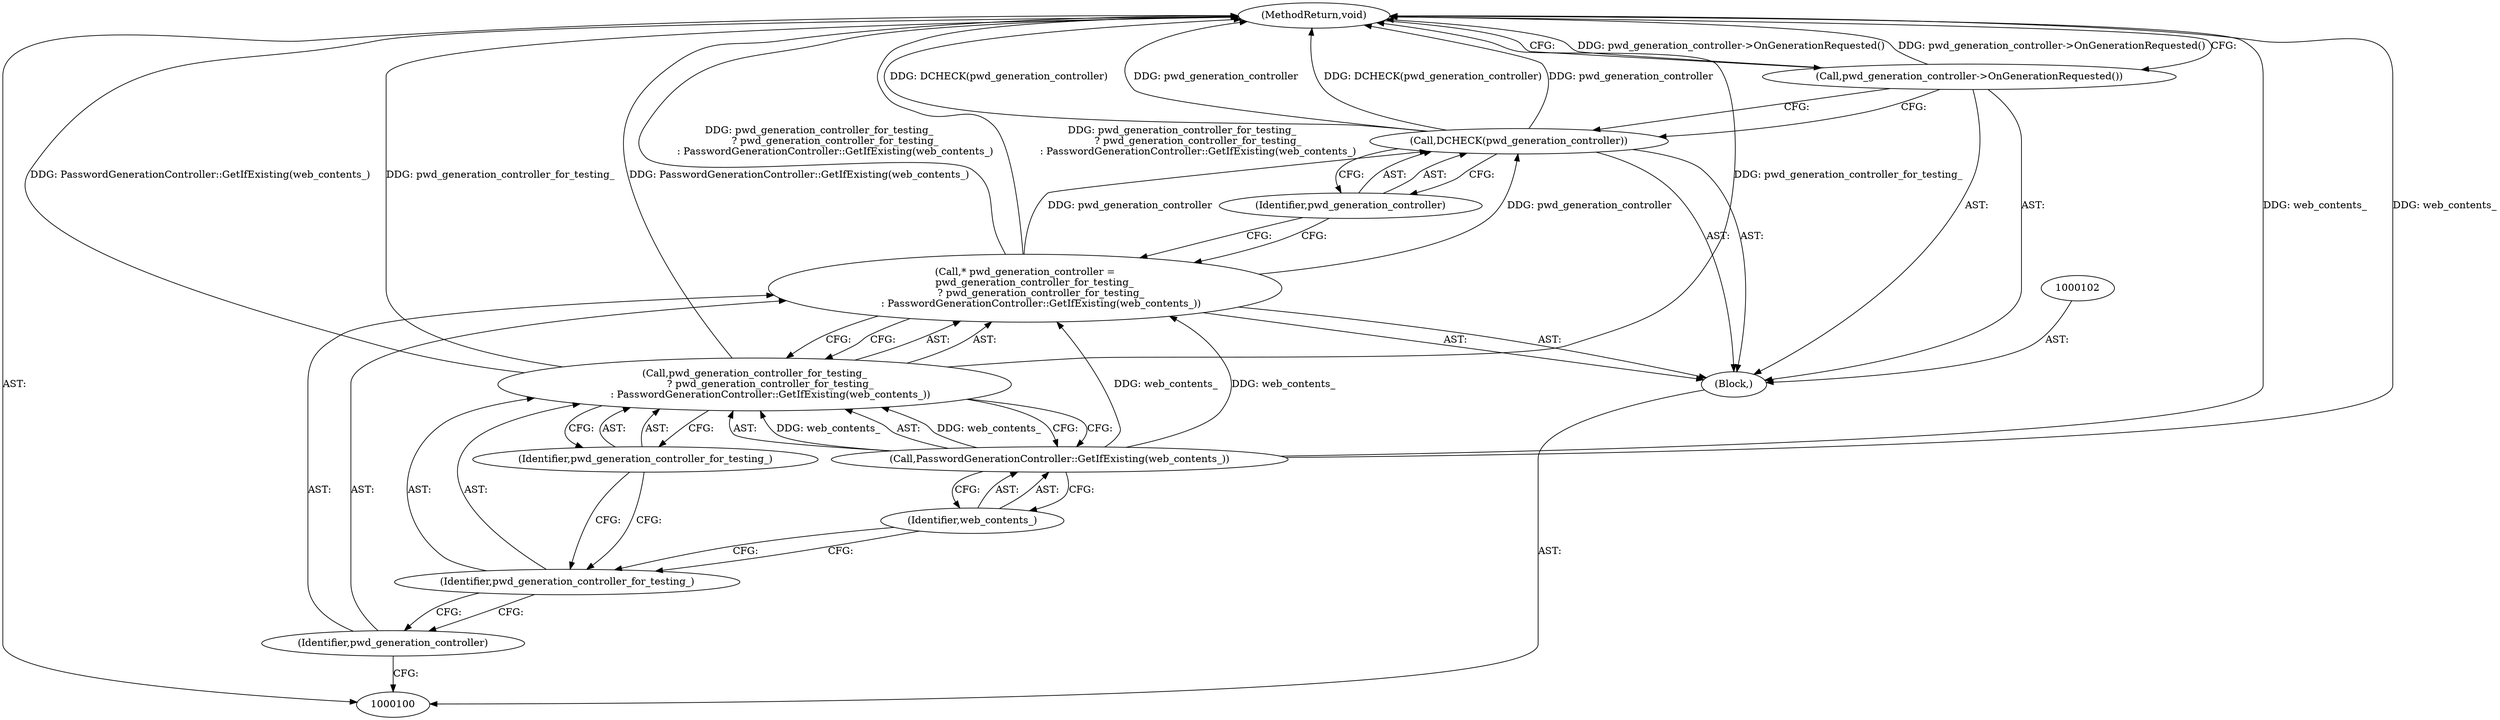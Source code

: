 digraph "0_Chrome_961d0cda4cfc3bcf04aa48ccc32772d63af12d9b_3" {
"1000113" [label="(MethodReturn,void)"];
"1000101" [label="(Block,)"];
"1000103" [label="(Call,* pwd_generation_controller =\n      pwd_generation_controller_for_testing_\n          ? pwd_generation_controller_for_testing_\n          : PasswordGenerationController::GetIfExisting(web_contents_))"];
"1000104" [label="(Identifier,pwd_generation_controller)"];
"1000105" [label="(Call,pwd_generation_controller_for_testing_\n          ? pwd_generation_controller_for_testing_\n          : PasswordGenerationController::GetIfExisting(web_contents_))"];
"1000106" [label="(Identifier,pwd_generation_controller_for_testing_)"];
"1000107" [label="(Identifier,pwd_generation_controller_for_testing_)"];
"1000108" [label="(Call,PasswordGenerationController::GetIfExisting(web_contents_))"];
"1000109" [label="(Identifier,web_contents_)"];
"1000110" [label="(Call,DCHECK(pwd_generation_controller))"];
"1000111" [label="(Identifier,pwd_generation_controller)"];
"1000112" [label="(Call,pwd_generation_controller->OnGenerationRequested())"];
"1000113" -> "1000100"  [label="AST: "];
"1000113" -> "1000112"  [label="CFG: "];
"1000105" -> "1000113"  [label="DDG: PasswordGenerationController::GetIfExisting(web_contents_)"];
"1000105" -> "1000113"  [label="DDG: pwd_generation_controller_for_testing_"];
"1000103" -> "1000113"  [label="DDG: pwd_generation_controller_for_testing_\n          ? pwd_generation_controller_for_testing_\n          : PasswordGenerationController::GetIfExisting(web_contents_)"];
"1000112" -> "1000113"  [label="DDG: pwd_generation_controller->OnGenerationRequested()"];
"1000110" -> "1000113"  [label="DDG: DCHECK(pwd_generation_controller)"];
"1000110" -> "1000113"  [label="DDG: pwd_generation_controller"];
"1000108" -> "1000113"  [label="DDG: web_contents_"];
"1000101" -> "1000100"  [label="AST: "];
"1000102" -> "1000101"  [label="AST: "];
"1000103" -> "1000101"  [label="AST: "];
"1000110" -> "1000101"  [label="AST: "];
"1000112" -> "1000101"  [label="AST: "];
"1000103" -> "1000101"  [label="AST: "];
"1000103" -> "1000105"  [label="CFG: "];
"1000104" -> "1000103"  [label="AST: "];
"1000105" -> "1000103"  [label="AST: "];
"1000111" -> "1000103"  [label="CFG: "];
"1000103" -> "1000113"  [label="DDG: pwd_generation_controller_for_testing_\n          ? pwd_generation_controller_for_testing_\n          : PasswordGenerationController::GetIfExisting(web_contents_)"];
"1000108" -> "1000103"  [label="DDG: web_contents_"];
"1000103" -> "1000110"  [label="DDG: pwd_generation_controller"];
"1000104" -> "1000103"  [label="AST: "];
"1000104" -> "1000100"  [label="CFG: "];
"1000106" -> "1000104"  [label="CFG: "];
"1000105" -> "1000103"  [label="AST: "];
"1000105" -> "1000107"  [label="CFG: "];
"1000105" -> "1000108"  [label="CFG: "];
"1000106" -> "1000105"  [label="AST: "];
"1000107" -> "1000105"  [label="AST: "];
"1000108" -> "1000105"  [label="AST: "];
"1000103" -> "1000105"  [label="CFG: "];
"1000105" -> "1000113"  [label="DDG: PasswordGenerationController::GetIfExisting(web_contents_)"];
"1000105" -> "1000113"  [label="DDG: pwd_generation_controller_for_testing_"];
"1000108" -> "1000105"  [label="DDG: web_contents_"];
"1000106" -> "1000105"  [label="AST: "];
"1000106" -> "1000104"  [label="CFG: "];
"1000107" -> "1000106"  [label="CFG: "];
"1000109" -> "1000106"  [label="CFG: "];
"1000107" -> "1000105"  [label="AST: "];
"1000107" -> "1000106"  [label="CFG: "];
"1000105" -> "1000107"  [label="CFG: "];
"1000108" -> "1000105"  [label="AST: "];
"1000108" -> "1000109"  [label="CFG: "];
"1000109" -> "1000108"  [label="AST: "];
"1000105" -> "1000108"  [label="CFG: "];
"1000108" -> "1000113"  [label="DDG: web_contents_"];
"1000108" -> "1000103"  [label="DDG: web_contents_"];
"1000108" -> "1000105"  [label="DDG: web_contents_"];
"1000109" -> "1000108"  [label="AST: "];
"1000109" -> "1000106"  [label="CFG: "];
"1000108" -> "1000109"  [label="CFG: "];
"1000110" -> "1000101"  [label="AST: "];
"1000110" -> "1000111"  [label="CFG: "];
"1000111" -> "1000110"  [label="AST: "];
"1000112" -> "1000110"  [label="CFG: "];
"1000110" -> "1000113"  [label="DDG: DCHECK(pwd_generation_controller)"];
"1000110" -> "1000113"  [label="DDG: pwd_generation_controller"];
"1000103" -> "1000110"  [label="DDG: pwd_generation_controller"];
"1000111" -> "1000110"  [label="AST: "];
"1000111" -> "1000103"  [label="CFG: "];
"1000110" -> "1000111"  [label="CFG: "];
"1000112" -> "1000101"  [label="AST: "];
"1000112" -> "1000110"  [label="CFG: "];
"1000113" -> "1000112"  [label="CFG: "];
"1000112" -> "1000113"  [label="DDG: pwd_generation_controller->OnGenerationRequested()"];
}
